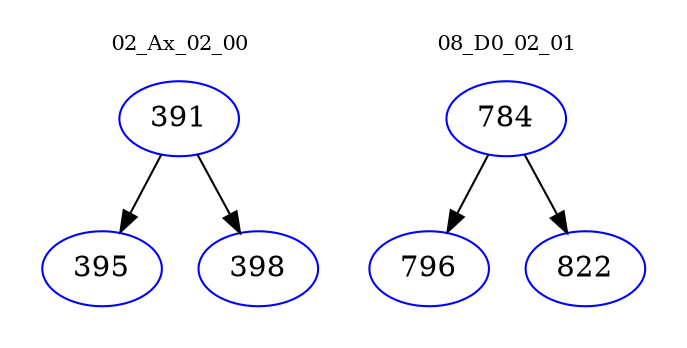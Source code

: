 digraph{
subgraph cluster_0 {
color = white
label = "02_Ax_02_00";
fontsize=10;
T0_391 [label="391", color="blue"]
T0_391 -> T0_395 [color="black"]
T0_395 [label="395", color="blue"]
T0_391 -> T0_398 [color="black"]
T0_398 [label="398", color="blue"]
}
subgraph cluster_1 {
color = white
label = "08_D0_02_01";
fontsize=10;
T1_784 [label="784", color="blue"]
T1_784 -> T1_796 [color="black"]
T1_796 [label="796", color="blue"]
T1_784 -> T1_822 [color="black"]
T1_822 [label="822", color="blue"]
}
}
